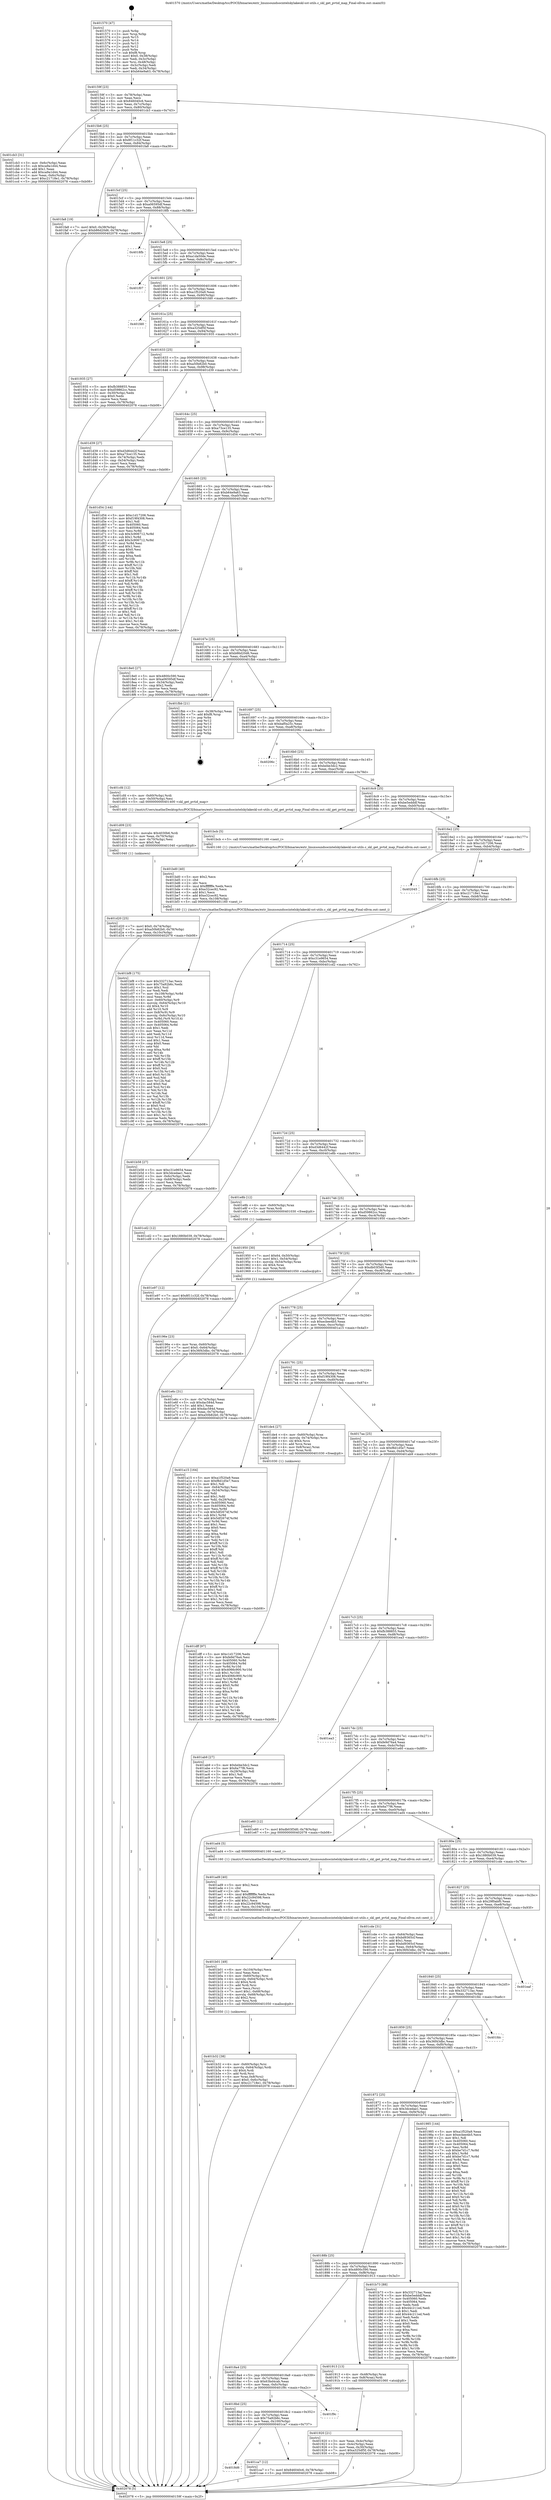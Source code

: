 digraph "0x401570" {
  label = "0x401570 (/mnt/c/Users/mathe/Desktop/tcc/POCII/binaries/extr_linuxsoundsocintelskylakeskl-sst-utils.c_skl_get_pvtid_map_Final-ollvm.out::main(0))"
  labelloc = "t"
  node[shape=record]

  Entry [label="",width=0.3,height=0.3,shape=circle,fillcolor=black,style=filled]
  "0x40159f" [label="{
     0x40159f [23]\l
     | [instrs]\l
     &nbsp;&nbsp;0x40159f \<+3\>: mov -0x78(%rbp),%eax\l
     &nbsp;&nbsp;0x4015a2 \<+2\>: mov %eax,%ecx\l
     &nbsp;&nbsp;0x4015a4 \<+6\>: sub $0x846040c6,%ecx\l
     &nbsp;&nbsp;0x4015aa \<+3\>: mov %eax,-0x7c(%rbp)\l
     &nbsp;&nbsp;0x4015ad \<+3\>: mov %ecx,-0x80(%rbp)\l
     &nbsp;&nbsp;0x4015b0 \<+6\>: je 0000000000401cb3 \<main+0x743\>\l
  }"]
  "0x401cb3" [label="{
     0x401cb3 [31]\l
     | [instrs]\l
     &nbsp;&nbsp;0x401cb3 \<+3\>: mov -0x6c(%rbp),%eax\l
     &nbsp;&nbsp;0x401cb6 \<+5\>: sub $0xca9a1d44,%eax\l
     &nbsp;&nbsp;0x401cbb \<+3\>: add $0x1,%eax\l
     &nbsp;&nbsp;0x401cbe \<+5\>: add $0xca9a1d44,%eax\l
     &nbsp;&nbsp;0x401cc3 \<+3\>: mov %eax,-0x6c(%rbp)\l
     &nbsp;&nbsp;0x401cc6 \<+7\>: movl $0xc21718e1,-0x78(%rbp)\l
     &nbsp;&nbsp;0x401ccd \<+5\>: jmp 0000000000402078 \<main+0xb08\>\l
  }"]
  "0x4015b6" [label="{
     0x4015b6 [25]\l
     | [instrs]\l
     &nbsp;&nbsp;0x4015b6 \<+5\>: jmp 00000000004015bb \<main+0x4b\>\l
     &nbsp;&nbsp;0x4015bb \<+3\>: mov -0x7c(%rbp),%eax\l
     &nbsp;&nbsp;0x4015be \<+5\>: sub $0x8f11c32f,%eax\l
     &nbsp;&nbsp;0x4015c3 \<+6\>: mov %eax,-0x84(%rbp)\l
     &nbsp;&nbsp;0x4015c9 \<+6\>: je 0000000000401fa8 \<main+0xa38\>\l
  }"]
  Exit [label="",width=0.3,height=0.3,shape=circle,fillcolor=black,style=filled,peripheries=2]
  "0x401fa8" [label="{
     0x401fa8 [19]\l
     | [instrs]\l
     &nbsp;&nbsp;0x401fa8 \<+7\>: movl $0x0,-0x38(%rbp)\l
     &nbsp;&nbsp;0x401faf \<+7\>: movl $0xb86d20d6,-0x78(%rbp)\l
     &nbsp;&nbsp;0x401fb6 \<+5\>: jmp 0000000000402078 \<main+0xb08\>\l
  }"]
  "0x4015cf" [label="{
     0x4015cf [25]\l
     | [instrs]\l
     &nbsp;&nbsp;0x4015cf \<+5\>: jmp 00000000004015d4 \<main+0x64\>\l
     &nbsp;&nbsp;0x4015d4 \<+3\>: mov -0x7c(%rbp),%eax\l
     &nbsp;&nbsp;0x4015d7 \<+5\>: sub $0xa06595df,%eax\l
     &nbsp;&nbsp;0x4015dc \<+6\>: mov %eax,-0x88(%rbp)\l
     &nbsp;&nbsp;0x4015e2 \<+6\>: je 00000000004018fb \<main+0x38b\>\l
  }"]
  "0x401e97" [label="{
     0x401e97 [12]\l
     | [instrs]\l
     &nbsp;&nbsp;0x401e97 \<+7\>: movl $0x8f11c32f,-0x78(%rbp)\l
     &nbsp;&nbsp;0x401e9e \<+5\>: jmp 0000000000402078 \<main+0xb08\>\l
  }"]
  "0x4018fb" [label="{
     0x4018fb\l
  }", style=dashed]
  "0x4015e8" [label="{
     0x4015e8 [25]\l
     | [instrs]\l
     &nbsp;&nbsp;0x4015e8 \<+5\>: jmp 00000000004015ed \<main+0x7d\>\l
     &nbsp;&nbsp;0x4015ed \<+3\>: mov -0x7c(%rbp),%eax\l
     &nbsp;&nbsp;0x4015f0 \<+5\>: sub $0xa1da50de,%eax\l
     &nbsp;&nbsp;0x4015f5 \<+6\>: mov %eax,-0x8c(%rbp)\l
     &nbsp;&nbsp;0x4015fb \<+6\>: je 0000000000401f07 \<main+0x997\>\l
  }"]
  "0x401dff" [label="{
     0x401dff [97]\l
     | [instrs]\l
     &nbsp;&nbsp;0x401dff \<+5\>: mov $0xc1d17206,%edx\l
     &nbsp;&nbsp;0x401e04 \<+5\>: mov $0xfe9d76a4,%esi\l
     &nbsp;&nbsp;0x401e09 \<+8\>: mov 0x405060,%r8d\l
     &nbsp;&nbsp;0x401e11 \<+8\>: mov 0x405064,%r9d\l
     &nbsp;&nbsp;0x401e19 \<+3\>: mov %r8d,%r10d\l
     &nbsp;&nbsp;0x401e1c \<+7\>: sub $0x4066c900,%r10d\l
     &nbsp;&nbsp;0x401e23 \<+4\>: sub $0x1,%r10d\l
     &nbsp;&nbsp;0x401e27 \<+7\>: add $0x4066c900,%r10d\l
     &nbsp;&nbsp;0x401e2e \<+4\>: imul %r10d,%r8d\l
     &nbsp;&nbsp;0x401e32 \<+4\>: and $0x1,%r8d\l
     &nbsp;&nbsp;0x401e36 \<+4\>: cmp $0x0,%r8d\l
     &nbsp;&nbsp;0x401e3a \<+4\>: sete %r11b\l
     &nbsp;&nbsp;0x401e3e \<+4\>: cmp $0xa,%r9d\l
     &nbsp;&nbsp;0x401e42 \<+3\>: setl %bl\l
     &nbsp;&nbsp;0x401e45 \<+3\>: mov %r11b,%r14b\l
     &nbsp;&nbsp;0x401e48 \<+3\>: and %bl,%r14b\l
     &nbsp;&nbsp;0x401e4b \<+3\>: xor %bl,%r11b\l
     &nbsp;&nbsp;0x401e4e \<+3\>: or %r11b,%r14b\l
     &nbsp;&nbsp;0x401e51 \<+4\>: test $0x1,%r14b\l
     &nbsp;&nbsp;0x401e55 \<+3\>: cmovne %esi,%edx\l
     &nbsp;&nbsp;0x401e58 \<+3\>: mov %edx,-0x78(%rbp)\l
     &nbsp;&nbsp;0x401e5b \<+5\>: jmp 0000000000402078 \<main+0xb08\>\l
  }"]
  "0x401f07" [label="{
     0x401f07\l
  }", style=dashed]
  "0x401601" [label="{
     0x401601 [25]\l
     | [instrs]\l
     &nbsp;&nbsp;0x401601 \<+5\>: jmp 0000000000401606 \<main+0x96\>\l
     &nbsp;&nbsp;0x401606 \<+3\>: mov -0x7c(%rbp),%eax\l
     &nbsp;&nbsp;0x401609 \<+5\>: sub $0xa1f520a9,%eax\l
     &nbsp;&nbsp;0x40160e \<+6\>: mov %eax,-0x90(%rbp)\l
     &nbsp;&nbsp;0x401614 \<+6\>: je 0000000000401fd0 \<main+0xa60\>\l
  }"]
  "0x401d20" [label="{
     0x401d20 [25]\l
     | [instrs]\l
     &nbsp;&nbsp;0x401d20 \<+7\>: movl $0x0,-0x74(%rbp)\l
     &nbsp;&nbsp;0x401d27 \<+7\>: movl $0xa50b82b0,-0x78(%rbp)\l
     &nbsp;&nbsp;0x401d2e \<+6\>: mov %eax,-0x10c(%rbp)\l
     &nbsp;&nbsp;0x401d34 \<+5\>: jmp 0000000000402078 \<main+0xb08\>\l
  }"]
  "0x401fd0" [label="{
     0x401fd0\l
  }", style=dashed]
  "0x40161a" [label="{
     0x40161a [25]\l
     | [instrs]\l
     &nbsp;&nbsp;0x40161a \<+5\>: jmp 000000000040161f \<main+0xaf\>\l
     &nbsp;&nbsp;0x40161f \<+3\>: mov -0x7c(%rbp),%eax\l
     &nbsp;&nbsp;0x401622 \<+5\>: sub $0xa325df5f,%eax\l
     &nbsp;&nbsp;0x401627 \<+6\>: mov %eax,-0x94(%rbp)\l
     &nbsp;&nbsp;0x40162d \<+6\>: je 0000000000401935 \<main+0x3c5\>\l
  }"]
  "0x401d09" [label="{
     0x401d09 [23]\l
     | [instrs]\l
     &nbsp;&nbsp;0x401d09 \<+10\>: movabs $0x4030b6,%rdi\l
     &nbsp;&nbsp;0x401d13 \<+3\>: mov %eax,-0x70(%rbp)\l
     &nbsp;&nbsp;0x401d16 \<+3\>: mov -0x70(%rbp),%esi\l
     &nbsp;&nbsp;0x401d19 \<+2\>: mov $0x0,%al\l
     &nbsp;&nbsp;0x401d1b \<+5\>: call 0000000000401040 \<printf@plt\>\l
     | [calls]\l
     &nbsp;&nbsp;0x401040 \{1\} (unknown)\l
  }"]
  "0x401935" [label="{
     0x401935 [27]\l
     | [instrs]\l
     &nbsp;&nbsp;0x401935 \<+5\>: mov $0xfb388855,%eax\l
     &nbsp;&nbsp;0x40193a \<+5\>: mov $0xd59862cc,%ecx\l
     &nbsp;&nbsp;0x40193f \<+3\>: mov -0x30(%rbp),%edx\l
     &nbsp;&nbsp;0x401942 \<+3\>: cmp $0x0,%edx\l
     &nbsp;&nbsp;0x401945 \<+3\>: cmove %ecx,%eax\l
     &nbsp;&nbsp;0x401948 \<+3\>: mov %eax,-0x78(%rbp)\l
     &nbsp;&nbsp;0x40194b \<+5\>: jmp 0000000000402078 \<main+0xb08\>\l
  }"]
  "0x401633" [label="{
     0x401633 [25]\l
     | [instrs]\l
     &nbsp;&nbsp;0x401633 \<+5\>: jmp 0000000000401638 \<main+0xc8\>\l
     &nbsp;&nbsp;0x401638 \<+3\>: mov -0x7c(%rbp),%eax\l
     &nbsp;&nbsp;0x40163b \<+5\>: sub $0xa50b82b0,%eax\l
     &nbsp;&nbsp;0x401640 \<+6\>: mov %eax,-0x98(%rbp)\l
     &nbsp;&nbsp;0x401646 \<+6\>: je 0000000000401d39 \<main+0x7c9\>\l
  }"]
  "0x4018d6" [label="{
     0x4018d6\l
  }", style=dashed]
  "0x401d39" [label="{
     0x401d39 [27]\l
     | [instrs]\l
     &nbsp;&nbsp;0x401d39 \<+5\>: mov $0xd3d6442f,%eax\l
     &nbsp;&nbsp;0x401d3e \<+5\>: mov $0xa73ce135,%ecx\l
     &nbsp;&nbsp;0x401d43 \<+3\>: mov -0x74(%rbp),%edx\l
     &nbsp;&nbsp;0x401d46 \<+3\>: cmp -0x54(%rbp),%edx\l
     &nbsp;&nbsp;0x401d49 \<+3\>: cmovl %ecx,%eax\l
     &nbsp;&nbsp;0x401d4c \<+3\>: mov %eax,-0x78(%rbp)\l
     &nbsp;&nbsp;0x401d4f \<+5\>: jmp 0000000000402078 \<main+0xb08\>\l
  }"]
  "0x40164c" [label="{
     0x40164c [25]\l
     | [instrs]\l
     &nbsp;&nbsp;0x40164c \<+5\>: jmp 0000000000401651 \<main+0xe1\>\l
     &nbsp;&nbsp;0x401651 \<+3\>: mov -0x7c(%rbp),%eax\l
     &nbsp;&nbsp;0x401654 \<+5\>: sub $0xa73ce135,%eax\l
     &nbsp;&nbsp;0x401659 \<+6\>: mov %eax,-0x9c(%rbp)\l
     &nbsp;&nbsp;0x40165f \<+6\>: je 0000000000401d54 \<main+0x7e4\>\l
  }"]
  "0x401ca7" [label="{
     0x401ca7 [12]\l
     | [instrs]\l
     &nbsp;&nbsp;0x401ca7 \<+7\>: movl $0x846040c6,-0x78(%rbp)\l
     &nbsp;&nbsp;0x401cae \<+5\>: jmp 0000000000402078 \<main+0xb08\>\l
  }"]
  "0x401d54" [label="{
     0x401d54 [144]\l
     | [instrs]\l
     &nbsp;&nbsp;0x401d54 \<+5\>: mov $0xc1d17206,%eax\l
     &nbsp;&nbsp;0x401d59 \<+5\>: mov $0xf19f4308,%ecx\l
     &nbsp;&nbsp;0x401d5e \<+2\>: mov $0x1,%dl\l
     &nbsp;&nbsp;0x401d60 \<+7\>: mov 0x405060,%esi\l
     &nbsp;&nbsp;0x401d67 \<+7\>: mov 0x405064,%edi\l
     &nbsp;&nbsp;0x401d6e \<+3\>: mov %esi,%r8d\l
     &nbsp;&nbsp;0x401d71 \<+7\>: sub $0x3c906712,%r8d\l
     &nbsp;&nbsp;0x401d78 \<+4\>: sub $0x1,%r8d\l
     &nbsp;&nbsp;0x401d7c \<+7\>: add $0x3c906712,%r8d\l
     &nbsp;&nbsp;0x401d83 \<+4\>: imul %r8d,%esi\l
     &nbsp;&nbsp;0x401d87 \<+3\>: and $0x1,%esi\l
     &nbsp;&nbsp;0x401d8a \<+3\>: cmp $0x0,%esi\l
     &nbsp;&nbsp;0x401d8d \<+4\>: sete %r9b\l
     &nbsp;&nbsp;0x401d91 \<+3\>: cmp $0xa,%edi\l
     &nbsp;&nbsp;0x401d94 \<+4\>: setl %r10b\l
     &nbsp;&nbsp;0x401d98 \<+3\>: mov %r9b,%r11b\l
     &nbsp;&nbsp;0x401d9b \<+4\>: xor $0xff,%r11b\l
     &nbsp;&nbsp;0x401d9f \<+3\>: mov %r10b,%bl\l
     &nbsp;&nbsp;0x401da2 \<+3\>: xor $0xff,%bl\l
     &nbsp;&nbsp;0x401da5 \<+3\>: xor $0x1,%dl\l
     &nbsp;&nbsp;0x401da8 \<+3\>: mov %r11b,%r14b\l
     &nbsp;&nbsp;0x401dab \<+4\>: and $0xff,%r14b\l
     &nbsp;&nbsp;0x401daf \<+3\>: and %dl,%r9b\l
     &nbsp;&nbsp;0x401db2 \<+3\>: mov %bl,%r15b\l
     &nbsp;&nbsp;0x401db5 \<+4\>: and $0xff,%r15b\l
     &nbsp;&nbsp;0x401db9 \<+3\>: and %dl,%r10b\l
     &nbsp;&nbsp;0x401dbc \<+3\>: or %r9b,%r14b\l
     &nbsp;&nbsp;0x401dbf \<+3\>: or %r10b,%r15b\l
     &nbsp;&nbsp;0x401dc2 \<+3\>: xor %r15b,%r14b\l
     &nbsp;&nbsp;0x401dc5 \<+3\>: or %bl,%r11b\l
     &nbsp;&nbsp;0x401dc8 \<+4\>: xor $0xff,%r11b\l
     &nbsp;&nbsp;0x401dcc \<+3\>: or $0x1,%dl\l
     &nbsp;&nbsp;0x401dcf \<+3\>: and %dl,%r11b\l
     &nbsp;&nbsp;0x401dd2 \<+3\>: or %r11b,%r14b\l
     &nbsp;&nbsp;0x401dd5 \<+4\>: test $0x1,%r14b\l
     &nbsp;&nbsp;0x401dd9 \<+3\>: cmovne %ecx,%eax\l
     &nbsp;&nbsp;0x401ddc \<+3\>: mov %eax,-0x78(%rbp)\l
     &nbsp;&nbsp;0x401ddf \<+5\>: jmp 0000000000402078 \<main+0xb08\>\l
  }"]
  "0x401665" [label="{
     0x401665 [25]\l
     | [instrs]\l
     &nbsp;&nbsp;0x401665 \<+5\>: jmp 000000000040166a \<main+0xfa\>\l
     &nbsp;&nbsp;0x40166a \<+3\>: mov -0x7c(%rbp),%eax\l
     &nbsp;&nbsp;0x40166d \<+5\>: sub $0xb64e9a63,%eax\l
     &nbsp;&nbsp;0x401672 \<+6\>: mov %eax,-0xa0(%rbp)\l
     &nbsp;&nbsp;0x401678 \<+6\>: je 00000000004018e0 \<main+0x370\>\l
  }"]
  "0x4018bd" [label="{
     0x4018bd [25]\l
     | [instrs]\l
     &nbsp;&nbsp;0x4018bd \<+5\>: jmp 00000000004018c2 \<main+0x352\>\l
     &nbsp;&nbsp;0x4018c2 \<+3\>: mov -0x7c(%rbp),%eax\l
     &nbsp;&nbsp;0x4018c5 \<+5\>: sub $0x75a92b6c,%eax\l
     &nbsp;&nbsp;0x4018ca \<+6\>: mov %eax,-0x100(%rbp)\l
     &nbsp;&nbsp;0x4018d0 \<+6\>: je 0000000000401ca7 \<main+0x737\>\l
  }"]
  "0x4018e0" [label="{
     0x4018e0 [27]\l
     | [instrs]\l
     &nbsp;&nbsp;0x4018e0 \<+5\>: mov $0x4800c590,%eax\l
     &nbsp;&nbsp;0x4018e5 \<+5\>: mov $0xa06595df,%ecx\l
     &nbsp;&nbsp;0x4018ea \<+3\>: mov -0x34(%rbp),%edx\l
     &nbsp;&nbsp;0x4018ed \<+3\>: cmp $0x2,%edx\l
     &nbsp;&nbsp;0x4018f0 \<+3\>: cmovne %ecx,%eax\l
     &nbsp;&nbsp;0x4018f3 \<+3\>: mov %eax,-0x78(%rbp)\l
     &nbsp;&nbsp;0x4018f6 \<+5\>: jmp 0000000000402078 \<main+0xb08\>\l
  }"]
  "0x40167e" [label="{
     0x40167e [25]\l
     | [instrs]\l
     &nbsp;&nbsp;0x40167e \<+5\>: jmp 0000000000401683 \<main+0x113\>\l
     &nbsp;&nbsp;0x401683 \<+3\>: mov -0x7c(%rbp),%eax\l
     &nbsp;&nbsp;0x401686 \<+5\>: sub $0xb86d20d6,%eax\l
     &nbsp;&nbsp;0x40168b \<+6\>: mov %eax,-0xa4(%rbp)\l
     &nbsp;&nbsp;0x401691 \<+6\>: je 0000000000401fbb \<main+0xa4b\>\l
  }"]
  "0x402078" [label="{
     0x402078 [5]\l
     | [instrs]\l
     &nbsp;&nbsp;0x402078 \<+5\>: jmp 000000000040159f \<main+0x2f\>\l
  }"]
  "0x401570" [label="{
     0x401570 [47]\l
     | [instrs]\l
     &nbsp;&nbsp;0x401570 \<+1\>: push %rbp\l
     &nbsp;&nbsp;0x401571 \<+3\>: mov %rsp,%rbp\l
     &nbsp;&nbsp;0x401574 \<+2\>: push %r15\l
     &nbsp;&nbsp;0x401576 \<+2\>: push %r14\l
     &nbsp;&nbsp;0x401578 \<+2\>: push %r13\l
     &nbsp;&nbsp;0x40157a \<+2\>: push %r12\l
     &nbsp;&nbsp;0x40157c \<+1\>: push %rbx\l
     &nbsp;&nbsp;0x40157d \<+7\>: sub $0xf8,%rsp\l
     &nbsp;&nbsp;0x401584 \<+7\>: movl $0x0,-0x38(%rbp)\l
     &nbsp;&nbsp;0x40158b \<+3\>: mov %edi,-0x3c(%rbp)\l
     &nbsp;&nbsp;0x40158e \<+4\>: mov %rsi,-0x48(%rbp)\l
     &nbsp;&nbsp;0x401592 \<+3\>: mov -0x3c(%rbp),%edi\l
     &nbsp;&nbsp;0x401595 \<+3\>: mov %edi,-0x34(%rbp)\l
     &nbsp;&nbsp;0x401598 \<+7\>: movl $0xb64e9a63,-0x78(%rbp)\l
  }"]
  "0x401f9c" [label="{
     0x401f9c\l
  }", style=dashed]
  "0x401fbb" [label="{
     0x401fbb [21]\l
     | [instrs]\l
     &nbsp;&nbsp;0x401fbb \<+3\>: mov -0x38(%rbp),%eax\l
     &nbsp;&nbsp;0x401fbe \<+7\>: add $0xf8,%rsp\l
     &nbsp;&nbsp;0x401fc5 \<+1\>: pop %rbx\l
     &nbsp;&nbsp;0x401fc6 \<+2\>: pop %r12\l
     &nbsp;&nbsp;0x401fc8 \<+2\>: pop %r13\l
     &nbsp;&nbsp;0x401fca \<+2\>: pop %r14\l
     &nbsp;&nbsp;0x401fcc \<+2\>: pop %r15\l
     &nbsp;&nbsp;0x401fce \<+1\>: pop %rbp\l
     &nbsp;&nbsp;0x401fcf \<+1\>: ret\l
  }"]
  "0x401697" [label="{
     0x401697 [25]\l
     | [instrs]\l
     &nbsp;&nbsp;0x401697 \<+5\>: jmp 000000000040169c \<main+0x12c\>\l
     &nbsp;&nbsp;0x40169c \<+3\>: mov -0x7c(%rbp),%eax\l
     &nbsp;&nbsp;0x40169f \<+5\>: sub $0xbaf0a25c,%eax\l
     &nbsp;&nbsp;0x4016a4 \<+6\>: mov %eax,-0xa8(%rbp)\l
     &nbsp;&nbsp;0x4016aa \<+6\>: je 000000000040206c \<main+0xafc\>\l
  }"]
  "0x401bf8" [label="{
     0x401bf8 [175]\l
     | [instrs]\l
     &nbsp;&nbsp;0x401bf8 \<+5\>: mov $0x332713ac,%ecx\l
     &nbsp;&nbsp;0x401bfd \<+5\>: mov $0x75a92b6c,%edx\l
     &nbsp;&nbsp;0x401c02 \<+3\>: mov $0x1,%sil\l
     &nbsp;&nbsp;0x401c05 \<+2\>: xor %edi,%edi\l
     &nbsp;&nbsp;0x401c07 \<+7\>: mov -0x108(%rbp),%r8d\l
     &nbsp;&nbsp;0x401c0e \<+4\>: imul %eax,%r8d\l
     &nbsp;&nbsp;0x401c12 \<+4\>: mov -0x60(%rbp),%r9\l
     &nbsp;&nbsp;0x401c16 \<+4\>: movslq -0x64(%rbp),%r10\l
     &nbsp;&nbsp;0x401c1a \<+4\>: shl $0x4,%r10\l
     &nbsp;&nbsp;0x401c1e \<+3\>: add %r10,%r9\l
     &nbsp;&nbsp;0x401c21 \<+4\>: mov 0x8(%r9),%r9\l
     &nbsp;&nbsp;0x401c25 \<+4\>: movslq -0x6c(%rbp),%r10\l
     &nbsp;&nbsp;0x401c29 \<+4\>: mov %r8d,(%r9,%r10,4)\l
     &nbsp;&nbsp;0x401c2d \<+7\>: mov 0x405060,%eax\l
     &nbsp;&nbsp;0x401c34 \<+8\>: mov 0x405064,%r8d\l
     &nbsp;&nbsp;0x401c3c \<+3\>: sub $0x1,%edi\l
     &nbsp;&nbsp;0x401c3f \<+3\>: mov %eax,%r11d\l
     &nbsp;&nbsp;0x401c42 \<+3\>: add %edi,%r11d\l
     &nbsp;&nbsp;0x401c45 \<+4\>: imul %r11d,%eax\l
     &nbsp;&nbsp;0x401c49 \<+3\>: and $0x1,%eax\l
     &nbsp;&nbsp;0x401c4c \<+3\>: cmp $0x0,%eax\l
     &nbsp;&nbsp;0x401c4f \<+3\>: sete %bl\l
     &nbsp;&nbsp;0x401c52 \<+4\>: cmp $0xa,%r8d\l
     &nbsp;&nbsp;0x401c56 \<+4\>: setl %r14b\l
     &nbsp;&nbsp;0x401c5a \<+3\>: mov %bl,%r15b\l
     &nbsp;&nbsp;0x401c5d \<+4\>: xor $0xff,%r15b\l
     &nbsp;&nbsp;0x401c61 \<+3\>: mov %r14b,%r12b\l
     &nbsp;&nbsp;0x401c64 \<+4\>: xor $0xff,%r12b\l
     &nbsp;&nbsp;0x401c68 \<+4\>: xor $0x0,%sil\l
     &nbsp;&nbsp;0x401c6c \<+3\>: mov %r15b,%r13b\l
     &nbsp;&nbsp;0x401c6f \<+4\>: and $0x0,%r13b\l
     &nbsp;&nbsp;0x401c73 \<+3\>: and %sil,%bl\l
     &nbsp;&nbsp;0x401c76 \<+3\>: mov %r12b,%al\l
     &nbsp;&nbsp;0x401c79 \<+2\>: and $0x0,%al\l
     &nbsp;&nbsp;0x401c7b \<+3\>: and %sil,%r14b\l
     &nbsp;&nbsp;0x401c7e \<+3\>: or %bl,%r13b\l
     &nbsp;&nbsp;0x401c81 \<+3\>: or %r14b,%al\l
     &nbsp;&nbsp;0x401c84 \<+3\>: xor %al,%r13b\l
     &nbsp;&nbsp;0x401c87 \<+3\>: or %r12b,%r15b\l
     &nbsp;&nbsp;0x401c8a \<+4\>: xor $0xff,%r15b\l
     &nbsp;&nbsp;0x401c8e \<+4\>: or $0x0,%sil\l
     &nbsp;&nbsp;0x401c92 \<+3\>: and %sil,%r15b\l
     &nbsp;&nbsp;0x401c95 \<+3\>: or %r15b,%r13b\l
     &nbsp;&nbsp;0x401c98 \<+4\>: test $0x1,%r13b\l
     &nbsp;&nbsp;0x401c9c \<+3\>: cmovne %edx,%ecx\l
     &nbsp;&nbsp;0x401c9f \<+3\>: mov %ecx,-0x78(%rbp)\l
     &nbsp;&nbsp;0x401ca2 \<+5\>: jmp 0000000000402078 \<main+0xb08\>\l
  }"]
  "0x40206c" [label="{
     0x40206c\l
  }", style=dashed]
  "0x4016b0" [label="{
     0x4016b0 [25]\l
     | [instrs]\l
     &nbsp;&nbsp;0x4016b0 \<+5\>: jmp 00000000004016b5 \<main+0x145\>\l
     &nbsp;&nbsp;0x4016b5 \<+3\>: mov -0x7c(%rbp),%eax\l
     &nbsp;&nbsp;0x4016b8 \<+5\>: sub $0xbd4e3dc2,%eax\l
     &nbsp;&nbsp;0x4016bd \<+6\>: mov %eax,-0xac(%rbp)\l
     &nbsp;&nbsp;0x4016c3 \<+6\>: je 0000000000401cfd \<main+0x78d\>\l
  }"]
  "0x401bd0" [label="{
     0x401bd0 [40]\l
     | [instrs]\l
     &nbsp;&nbsp;0x401bd0 \<+5\>: mov $0x2,%ecx\l
     &nbsp;&nbsp;0x401bd5 \<+1\>: cltd\l
     &nbsp;&nbsp;0x401bd6 \<+2\>: idiv %ecx\l
     &nbsp;&nbsp;0x401bd8 \<+6\>: imul $0xfffffffe,%edx,%ecx\l
     &nbsp;&nbsp;0x401bde \<+6\>: sub $0xe32cec92,%ecx\l
     &nbsp;&nbsp;0x401be4 \<+3\>: add $0x1,%ecx\l
     &nbsp;&nbsp;0x401be7 \<+6\>: add $0xe32cec92,%ecx\l
     &nbsp;&nbsp;0x401bed \<+6\>: mov %ecx,-0x108(%rbp)\l
     &nbsp;&nbsp;0x401bf3 \<+5\>: call 0000000000401160 \<next_i\>\l
     | [calls]\l
     &nbsp;&nbsp;0x401160 \{1\} (/mnt/c/Users/mathe/Desktop/tcc/POCII/binaries/extr_linuxsoundsocintelskylakeskl-sst-utils.c_skl_get_pvtid_map_Final-ollvm.out::next_i)\l
  }"]
  "0x401cfd" [label="{
     0x401cfd [12]\l
     | [instrs]\l
     &nbsp;&nbsp;0x401cfd \<+4\>: mov -0x60(%rbp),%rdi\l
     &nbsp;&nbsp;0x401d01 \<+3\>: mov -0x50(%rbp),%esi\l
     &nbsp;&nbsp;0x401d04 \<+5\>: call 0000000000401400 \<skl_get_pvtid_map\>\l
     | [calls]\l
     &nbsp;&nbsp;0x401400 \{1\} (/mnt/c/Users/mathe/Desktop/tcc/POCII/binaries/extr_linuxsoundsocintelskylakeskl-sst-utils.c_skl_get_pvtid_map_Final-ollvm.out::skl_get_pvtid_map)\l
  }"]
  "0x4016c9" [label="{
     0x4016c9 [25]\l
     | [instrs]\l
     &nbsp;&nbsp;0x4016c9 \<+5\>: jmp 00000000004016ce \<main+0x15e\>\l
     &nbsp;&nbsp;0x4016ce \<+3\>: mov -0x7c(%rbp),%eax\l
     &nbsp;&nbsp;0x4016d1 \<+5\>: sub $0xbe5edddf,%eax\l
     &nbsp;&nbsp;0x4016d6 \<+6\>: mov %eax,-0xb0(%rbp)\l
     &nbsp;&nbsp;0x4016dc \<+6\>: je 0000000000401bcb \<main+0x65b\>\l
  }"]
  "0x401b32" [label="{
     0x401b32 [38]\l
     | [instrs]\l
     &nbsp;&nbsp;0x401b32 \<+4\>: mov -0x60(%rbp),%rsi\l
     &nbsp;&nbsp;0x401b36 \<+4\>: movslq -0x64(%rbp),%rdi\l
     &nbsp;&nbsp;0x401b3a \<+4\>: shl $0x4,%rdi\l
     &nbsp;&nbsp;0x401b3e \<+3\>: add %rdi,%rsi\l
     &nbsp;&nbsp;0x401b41 \<+4\>: mov %rax,0x8(%rsi)\l
     &nbsp;&nbsp;0x401b45 \<+7\>: movl $0x0,-0x6c(%rbp)\l
     &nbsp;&nbsp;0x401b4c \<+7\>: movl $0xc21718e1,-0x78(%rbp)\l
     &nbsp;&nbsp;0x401b53 \<+5\>: jmp 0000000000402078 \<main+0xb08\>\l
  }"]
  "0x401bcb" [label="{
     0x401bcb [5]\l
     | [instrs]\l
     &nbsp;&nbsp;0x401bcb \<+5\>: call 0000000000401160 \<next_i\>\l
     | [calls]\l
     &nbsp;&nbsp;0x401160 \{1\} (/mnt/c/Users/mathe/Desktop/tcc/POCII/binaries/extr_linuxsoundsocintelskylakeskl-sst-utils.c_skl_get_pvtid_map_Final-ollvm.out::next_i)\l
  }"]
  "0x4016e2" [label="{
     0x4016e2 [25]\l
     | [instrs]\l
     &nbsp;&nbsp;0x4016e2 \<+5\>: jmp 00000000004016e7 \<main+0x177\>\l
     &nbsp;&nbsp;0x4016e7 \<+3\>: mov -0x7c(%rbp),%eax\l
     &nbsp;&nbsp;0x4016ea \<+5\>: sub $0xc1d17206,%eax\l
     &nbsp;&nbsp;0x4016ef \<+6\>: mov %eax,-0xb4(%rbp)\l
     &nbsp;&nbsp;0x4016f5 \<+6\>: je 0000000000402045 \<main+0xad5\>\l
  }"]
  "0x401b01" [label="{
     0x401b01 [49]\l
     | [instrs]\l
     &nbsp;&nbsp;0x401b01 \<+6\>: mov -0x104(%rbp),%ecx\l
     &nbsp;&nbsp;0x401b07 \<+3\>: imul %eax,%ecx\l
     &nbsp;&nbsp;0x401b0a \<+4\>: mov -0x60(%rbp),%rsi\l
     &nbsp;&nbsp;0x401b0e \<+4\>: movslq -0x64(%rbp),%rdi\l
     &nbsp;&nbsp;0x401b12 \<+4\>: shl $0x4,%rdi\l
     &nbsp;&nbsp;0x401b16 \<+3\>: add %rdi,%rsi\l
     &nbsp;&nbsp;0x401b19 \<+2\>: mov %ecx,(%rsi)\l
     &nbsp;&nbsp;0x401b1b \<+7\>: movl $0x1,-0x68(%rbp)\l
     &nbsp;&nbsp;0x401b22 \<+4\>: movslq -0x68(%rbp),%rsi\l
     &nbsp;&nbsp;0x401b26 \<+4\>: shl $0x2,%rsi\l
     &nbsp;&nbsp;0x401b2a \<+3\>: mov %rsi,%rdi\l
     &nbsp;&nbsp;0x401b2d \<+5\>: call 0000000000401050 \<malloc@plt\>\l
     | [calls]\l
     &nbsp;&nbsp;0x401050 \{1\} (unknown)\l
  }"]
  "0x402045" [label="{
     0x402045\l
  }", style=dashed]
  "0x4016fb" [label="{
     0x4016fb [25]\l
     | [instrs]\l
     &nbsp;&nbsp;0x4016fb \<+5\>: jmp 0000000000401700 \<main+0x190\>\l
     &nbsp;&nbsp;0x401700 \<+3\>: mov -0x7c(%rbp),%eax\l
     &nbsp;&nbsp;0x401703 \<+5\>: sub $0xc21718e1,%eax\l
     &nbsp;&nbsp;0x401708 \<+6\>: mov %eax,-0xb8(%rbp)\l
     &nbsp;&nbsp;0x40170e \<+6\>: je 0000000000401b58 \<main+0x5e8\>\l
  }"]
  "0x401ad9" [label="{
     0x401ad9 [40]\l
     | [instrs]\l
     &nbsp;&nbsp;0x401ad9 \<+5\>: mov $0x2,%ecx\l
     &nbsp;&nbsp;0x401ade \<+1\>: cltd\l
     &nbsp;&nbsp;0x401adf \<+2\>: idiv %ecx\l
     &nbsp;&nbsp;0x401ae1 \<+6\>: imul $0xfffffffe,%edx,%ecx\l
     &nbsp;&nbsp;0x401ae7 \<+6\>: add $0x22c94598,%ecx\l
     &nbsp;&nbsp;0x401aed \<+3\>: add $0x1,%ecx\l
     &nbsp;&nbsp;0x401af0 \<+6\>: sub $0x22c94598,%ecx\l
     &nbsp;&nbsp;0x401af6 \<+6\>: mov %ecx,-0x104(%rbp)\l
     &nbsp;&nbsp;0x401afc \<+5\>: call 0000000000401160 \<next_i\>\l
     | [calls]\l
     &nbsp;&nbsp;0x401160 \{1\} (/mnt/c/Users/mathe/Desktop/tcc/POCII/binaries/extr_linuxsoundsocintelskylakeskl-sst-utils.c_skl_get_pvtid_map_Final-ollvm.out::next_i)\l
  }"]
  "0x401b58" [label="{
     0x401b58 [27]\l
     | [instrs]\l
     &nbsp;&nbsp;0x401b58 \<+5\>: mov $0xc31e9654,%eax\l
     &nbsp;&nbsp;0x401b5d \<+5\>: mov $0x3dcedae1,%ecx\l
     &nbsp;&nbsp;0x401b62 \<+3\>: mov -0x6c(%rbp),%edx\l
     &nbsp;&nbsp;0x401b65 \<+3\>: cmp -0x68(%rbp),%edx\l
     &nbsp;&nbsp;0x401b68 \<+3\>: cmovl %ecx,%eax\l
     &nbsp;&nbsp;0x401b6b \<+3\>: mov %eax,-0x78(%rbp)\l
     &nbsp;&nbsp;0x401b6e \<+5\>: jmp 0000000000402078 \<main+0xb08\>\l
  }"]
  "0x401714" [label="{
     0x401714 [25]\l
     | [instrs]\l
     &nbsp;&nbsp;0x401714 \<+5\>: jmp 0000000000401719 \<main+0x1a9\>\l
     &nbsp;&nbsp;0x401719 \<+3\>: mov -0x7c(%rbp),%eax\l
     &nbsp;&nbsp;0x40171c \<+5\>: sub $0xc31e9654,%eax\l
     &nbsp;&nbsp;0x401721 \<+6\>: mov %eax,-0xbc(%rbp)\l
     &nbsp;&nbsp;0x401727 \<+6\>: je 0000000000401cd2 \<main+0x762\>\l
  }"]
  "0x40196e" [label="{
     0x40196e [23]\l
     | [instrs]\l
     &nbsp;&nbsp;0x40196e \<+4\>: mov %rax,-0x60(%rbp)\l
     &nbsp;&nbsp;0x401972 \<+7\>: movl $0x0,-0x64(%rbp)\l
     &nbsp;&nbsp;0x401979 \<+7\>: movl $0x36f43dbc,-0x78(%rbp)\l
     &nbsp;&nbsp;0x401980 \<+5\>: jmp 0000000000402078 \<main+0xb08\>\l
  }"]
  "0x401cd2" [label="{
     0x401cd2 [12]\l
     | [instrs]\l
     &nbsp;&nbsp;0x401cd2 \<+7\>: movl $0x1880b039,-0x78(%rbp)\l
     &nbsp;&nbsp;0x401cd9 \<+5\>: jmp 0000000000402078 \<main+0xb08\>\l
  }"]
  "0x40172d" [label="{
     0x40172d [25]\l
     | [instrs]\l
     &nbsp;&nbsp;0x40172d \<+5\>: jmp 0000000000401732 \<main+0x1c2\>\l
     &nbsp;&nbsp;0x401732 \<+3\>: mov -0x7c(%rbp),%eax\l
     &nbsp;&nbsp;0x401735 \<+5\>: sub $0xd3d6442f,%eax\l
     &nbsp;&nbsp;0x40173a \<+6\>: mov %eax,-0xc0(%rbp)\l
     &nbsp;&nbsp;0x401740 \<+6\>: je 0000000000401e8b \<main+0x91b\>\l
  }"]
  "0x401920" [label="{
     0x401920 [21]\l
     | [instrs]\l
     &nbsp;&nbsp;0x401920 \<+3\>: mov %eax,-0x4c(%rbp)\l
     &nbsp;&nbsp;0x401923 \<+3\>: mov -0x4c(%rbp),%eax\l
     &nbsp;&nbsp;0x401926 \<+3\>: mov %eax,-0x30(%rbp)\l
     &nbsp;&nbsp;0x401929 \<+7\>: movl $0xa325df5f,-0x78(%rbp)\l
     &nbsp;&nbsp;0x401930 \<+5\>: jmp 0000000000402078 \<main+0xb08\>\l
  }"]
  "0x401e8b" [label="{
     0x401e8b [12]\l
     | [instrs]\l
     &nbsp;&nbsp;0x401e8b \<+4\>: mov -0x60(%rbp),%rax\l
     &nbsp;&nbsp;0x401e8f \<+3\>: mov %rax,%rdi\l
     &nbsp;&nbsp;0x401e92 \<+5\>: call 0000000000401030 \<free@plt\>\l
     | [calls]\l
     &nbsp;&nbsp;0x401030 \{1\} (unknown)\l
  }"]
  "0x401746" [label="{
     0x401746 [25]\l
     | [instrs]\l
     &nbsp;&nbsp;0x401746 \<+5\>: jmp 000000000040174b \<main+0x1db\>\l
     &nbsp;&nbsp;0x40174b \<+3\>: mov -0x7c(%rbp),%eax\l
     &nbsp;&nbsp;0x40174e \<+5\>: sub $0xd59862cc,%eax\l
     &nbsp;&nbsp;0x401753 \<+6\>: mov %eax,-0xc4(%rbp)\l
     &nbsp;&nbsp;0x401759 \<+6\>: je 0000000000401950 \<main+0x3e0\>\l
  }"]
  "0x4018a4" [label="{
     0x4018a4 [25]\l
     | [instrs]\l
     &nbsp;&nbsp;0x4018a4 \<+5\>: jmp 00000000004018a9 \<main+0x339\>\l
     &nbsp;&nbsp;0x4018a9 \<+3\>: mov -0x7c(%rbp),%eax\l
     &nbsp;&nbsp;0x4018ac \<+5\>: sub $0x63bd4cab,%eax\l
     &nbsp;&nbsp;0x4018b1 \<+6\>: mov %eax,-0xfc(%rbp)\l
     &nbsp;&nbsp;0x4018b7 \<+6\>: je 0000000000401f9c \<main+0xa2c\>\l
  }"]
  "0x401950" [label="{
     0x401950 [30]\l
     | [instrs]\l
     &nbsp;&nbsp;0x401950 \<+7\>: movl $0x64,-0x50(%rbp)\l
     &nbsp;&nbsp;0x401957 \<+7\>: movl $0x1,-0x54(%rbp)\l
     &nbsp;&nbsp;0x40195e \<+4\>: movslq -0x54(%rbp),%rax\l
     &nbsp;&nbsp;0x401962 \<+4\>: shl $0x4,%rax\l
     &nbsp;&nbsp;0x401966 \<+3\>: mov %rax,%rdi\l
     &nbsp;&nbsp;0x401969 \<+5\>: call 0000000000401050 \<malloc@plt\>\l
     | [calls]\l
     &nbsp;&nbsp;0x401050 \{1\} (unknown)\l
  }"]
  "0x40175f" [label="{
     0x40175f [25]\l
     | [instrs]\l
     &nbsp;&nbsp;0x40175f \<+5\>: jmp 0000000000401764 \<main+0x1f4\>\l
     &nbsp;&nbsp;0x401764 \<+3\>: mov -0x7c(%rbp),%eax\l
     &nbsp;&nbsp;0x401767 \<+5\>: sub $0xdb03f3d0,%eax\l
     &nbsp;&nbsp;0x40176c \<+6\>: mov %eax,-0xc8(%rbp)\l
     &nbsp;&nbsp;0x401772 \<+6\>: je 0000000000401e6c \<main+0x8fc\>\l
  }"]
  "0x401913" [label="{
     0x401913 [13]\l
     | [instrs]\l
     &nbsp;&nbsp;0x401913 \<+4\>: mov -0x48(%rbp),%rax\l
     &nbsp;&nbsp;0x401917 \<+4\>: mov 0x8(%rax),%rdi\l
     &nbsp;&nbsp;0x40191b \<+5\>: call 0000000000401060 \<atoi@plt\>\l
     | [calls]\l
     &nbsp;&nbsp;0x401060 \{1\} (unknown)\l
  }"]
  "0x401e6c" [label="{
     0x401e6c [31]\l
     | [instrs]\l
     &nbsp;&nbsp;0x401e6c \<+3\>: mov -0x74(%rbp),%eax\l
     &nbsp;&nbsp;0x401e6f \<+5\>: sub $0xdac584d,%eax\l
     &nbsp;&nbsp;0x401e74 \<+3\>: add $0x1,%eax\l
     &nbsp;&nbsp;0x401e77 \<+5\>: add $0xdac584d,%eax\l
     &nbsp;&nbsp;0x401e7c \<+3\>: mov %eax,-0x74(%rbp)\l
     &nbsp;&nbsp;0x401e7f \<+7\>: movl $0xa50b82b0,-0x78(%rbp)\l
     &nbsp;&nbsp;0x401e86 \<+5\>: jmp 0000000000402078 \<main+0xb08\>\l
  }"]
  "0x401778" [label="{
     0x401778 [25]\l
     | [instrs]\l
     &nbsp;&nbsp;0x401778 \<+5\>: jmp 000000000040177d \<main+0x20d\>\l
     &nbsp;&nbsp;0x40177d \<+3\>: mov -0x7c(%rbp),%eax\l
     &nbsp;&nbsp;0x401780 \<+5\>: sub $0xecbee4b5,%eax\l
     &nbsp;&nbsp;0x401785 \<+6\>: mov %eax,-0xcc(%rbp)\l
     &nbsp;&nbsp;0x40178b \<+6\>: je 0000000000401a15 \<main+0x4a5\>\l
  }"]
  "0x40188b" [label="{
     0x40188b [25]\l
     | [instrs]\l
     &nbsp;&nbsp;0x40188b \<+5\>: jmp 0000000000401890 \<main+0x320\>\l
     &nbsp;&nbsp;0x401890 \<+3\>: mov -0x7c(%rbp),%eax\l
     &nbsp;&nbsp;0x401893 \<+5\>: sub $0x4800c590,%eax\l
     &nbsp;&nbsp;0x401898 \<+6\>: mov %eax,-0xf8(%rbp)\l
     &nbsp;&nbsp;0x40189e \<+6\>: je 0000000000401913 \<main+0x3a3\>\l
  }"]
  "0x401a15" [label="{
     0x401a15 [164]\l
     | [instrs]\l
     &nbsp;&nbsp;0x401a15 \<+5\>: mov $0xa1f520a9,%eax\l
     &nbsp;&nbsp;0x401a1a \<+5\>: mov $0xf8d1d5e7,%ecx\l
     &nbsp;&nbsp;0x401a1f \<+2\>: mov $0x1,%dl\l
     &nbsp;&nbsp;0x401a21 \<+3\>: mov -0x64(%rbp),%esi\l
     &nbsp;&nbsp;0x401a24 \<+3\>: cmp -0x54(%rbp),%esi\l
     &nbsp;&nbsp;0x401a27 \<+4\>: setl %dil\l
     &nbsp;&nbsp;0x401a2b \<+4\>: and $0x1,%dil\l
     &nbsp;&nbsp;0x401a2f \<+4\>: mov %dil,-0x29(%rbp)\l
     &nbsp;&nbsp;0x401a33 \<+7\>: mov 0x405060,%esi\l
     &nbsp;&nbsp;0x401a3a \<+8\>: mov 0x405064,%r8d\l
     &nbsp;&nbsp;0x401a42 \<+3\>: mov %esi,%r9d\l
     &nbsp;&nbsp;0x401a45 \<+7\>: sub $0x5df2674f,%r9d\l
     &nbsp;&nbsp;0x401a4c \<+4\>: sub $0x1,%r9d\l
     &nbsp;&nbsp;0x401a50 \<+7\>: add $0x5df2674f,%r9d\l
     &nbsp;&nbsp;0x401a57 \<+4\>: imul %r9d,%esi\l
     &nbsp;&nbsp;0x401a5b \<+3\>: and $0x1,%esi\l
     &nbsp;&nbsp;0x401a5e \<+3\>: cmp $0x0,%esi\l
     &nbsp;&nbsp;0x401a61 \<+4\>: sete %dil\l
     &nbsp;&nbsp;0x401a65 \<+4\>: cmp $0xa,%r8d\l
     &nbsp;&nbsp;0x401a69 \<+4\>: setl %r10b\l
     &nbsp;&nbsp;0x401a6d \<+3\>: mov %dil,%r11b\l
     &nbsp;&nbsp;0x401a70 \<+4\>: xor $0xff,%r11b\l
     &nbsp;&nbsp;0x401a74 \<+3\>: mov %r10b,%bl\l
     &nbsp;&nbsp;0x401a77 \<+3\>: xor $0xff,%bl\l
     &nbsp;&nbsp;0x401a7a \<+3\>: xor $0x1,%dl\l
     &nbsp;&nbsp;0x401a7d \<+3\>: mov %r11b,%r14b\l
     &nbsp;&nbsp;0x401a80 \<+4\>: and $0xff,%r14b\l
     &nbsp;&nbsp;0x401a84 \<+3\>: and %dl,%dil\l
     &nbsp;&nbsp;0x401a87 \<+3\>: mov %bl,%r15b\l
     &nbsp;&nbsp;0x401a8a \<+4\>: and $0xff,%r15b\l
     &nbsp;&nbsp;0x401a8e \<+3\>: and %dl,%r10b\l
     &nbsp;&nbsp;0x401a91 \<+3\>: or %dil,%r14b\l
     &nbsp;&nbsp;0x401a94 \<+3\>: or %r10b,%r15b\l
     &nbsp;&nbsp;0x401a97 \<+3\>: xor %r15b,%r14b\l
     &nbsp;&nbsp;0x401a9a \<+3\>: or %bl,%r11b\l
     &nbsp;&nbsp;0x401a9d \<+4\>: xor $0xff,%r11b\l
     &nbsp;&nbsp;0x401aa1 \<+3\>: or $0x1,%dl\l
     &nbsp;&nbsp;0x401aa4 \<+3\>: and %dl,%r11b\l
     &nbsp;&nbsp;0x401aa7 \<+3\>: or %r11b,%r14b\l
     &nbsp;&nbsp;0x401aaa \<+4\>: test $0x1,%r14b\l
     &nbsp;&nbsp;0x401aae \<+3\>: cmovne %ecx,%eax\l
     &nbsp;&nbsp;0x401ab1 \<+3\>: mov %eax,-0x78(%rbp)\l
     &nbsp;&nbsp;0x401ab4 \<+5\>: jmp 0000000000402078 \<main+0xb08\>\l
  }"]
  "0x401791" [label="{
     0x401791 [25]\l
     | [instrs]\l
     &nbsp;&nbsp;0x401791 \<+5\>: jmp 0000000000401796 \<main+0x226\>\l
     &nbsp;&nbsp;0x401796 \<+3\>: mov -0x7c(%rbp),%eax\l
     &nbsp;&nbsp;0x401799 \<+5\>: sub $0xf19f4308,%eax\l
     &nbsp;&nbsp;0x40179e \<+6\>: mov %eax,-0xd0(%rbp)\l
     &nbsp;&nbsp;0x4017a4 \<+6\>: je 0000000000401de4 \<main+0x874\>\l
  }"]
  "0x401b73" [label="{
     0x401b73 [88]\l
     | [instrs]\l
     &nbsp;&nbsp;0x401b73 \<+5\>: mov $0x332713ac,%eax\l
     &nbsp;&nbsp;0x401b78 \<+5\>: mov $0xbe5edddf,%ecx\l
     &nbsp;&nbsp;0x401b7d \<+7\>: mov 0x405060,%edx\l
     &nbsp;&nbsp;0x401b84 \<+7\>: mov 0x405064,%esi\l
     &nbsp;&nbsp;0x401b8b \<+2\>: mov %edx,%edi\l
     &nbsp;&nbsp;0x401b8d \<+6\>: sub $0x44c211ed,%edi\l
     &nbsp;&nbsp;0x401b93 \<+3\>: sub $0x1,%edi\l
     &nbsp;&nbsp;0x401b96 \<+6\>: add $0x44c211ed,%edi\l
     &nbsp;&nbsp;0x401b9c \<+3\>: imul %edi,%edx\l
     &nbsp;&nbsp;0x401b9f \<+3\>: and $0x1,%edx\l
     &nbsp;&nbsp;0x401ba2 \<+3\>: cmp $0x0,%edx\l
     &nbsp;&nbsp;0x401ba5 \<+4\>: sete %r8b\l
     &nbsp;&nbsp;0x401ba9 \<+3\>: cmp $0xa,%esi\l
     &nbsp;&nbsp;0x401bac \<+4\>: setl %r9b\l
     &nbsp;&nbsp;0x401bb0 \<+3\>: mov %r8b,%r10b\l
     &nbsp;&nbsp;0x401bb3 \<+3\>: and %r9b,%r10b\l
     &nbsp;&nbsp;0x401bb6 \<+3\>: xor %r9b,%r8b\l
     &nbsp;&nbsp;0x401bb9 \<+3\>: or %r8b,%r10b\l
     &nbsp;&nbsp;0x401bbc \<+4\>: test $0x1,%r10b\l
     &nbsp;&nbsp;0x401bc0 \<+3\>: cmovne %ecx,%eax\l
     &nbsp;&nbsp;0x401bc3 \<+3\>: mov %eax,-0x78(%rbp)\l
     &nbsp;&nbsp;0x401bc6 \<+5\>: jmp 0000000000402078 \<main+0xb08\>\l
  }"]
  "0x401de4" [label="{
     0x401de4 [27]\l
     | [instrs]\l
     &nbsp;&nbsp;0x401de4 \<+4\>: mov -0x60(%rbp),%rax\l
     &nbsp;&nbsp;0x401de8 \<+4\>: movslq -0x74(%rbp),%rcx\l
     &nbsp;&nbsp;0x401dec \<+4\>: shl $0x4,%rcx\l
     &nbsp;&nbsp;0x401df0 \<+3\>: add %rcx,%rax\l
     &nbsp;&nbsp;0x401df3 \<+4\>: mov 0x8(%rax),%rax\l
     &nbsp;&nbsp;0x401df7 \<+3\>: mov %rax,%rdi\l
     &nbsp;&nbsp;0x401dfa \<+5\>: call 0000000000401030 \<free@plt\>\l
     | [calls]\l
     &nbsp;&nbsp;0x401030 \{1\} (unknown)\l
  }"]
  "0x4017aa" [label="{
     0x4017aa [25]\l
     | [instrs]\l
     &nbsp;&nbsp;0x4017aa \<+5\>: jmp 00000000004017af \<main+0x23f\>\l
     &nbsp;&nbsp;0x4017af \<+3\>: mov -0x7c(%rbp),%eax\l
     &nbsp;&nbsp;0x4017b2 \<+5\>: sub $0xf8d1d5e7,%eax\l
     &nbsp;&nbsp;0x4017b7 \<+6\>: mov %eax,-0xd4(%rbp)\l
     &nbsp;&nbsp;0x4017bd \<+6\>: je 0000000000401ab9 \<main+0x549\>\l
  }"]
  "0x401872" [label="{
     0x401872 [25]\l
     | [instrs]\l
     &nbsp;&nbsp;0x401872 \<+5\>: jmp 0000000000401877 \<main+0x307\>\l
     &nbsp;&nbsp;0x401877 \<+3\>: mov -0x7c(%rbp),%eax\l
     &nbsp;&nbsp;0x40187a \<+5\>: sub $0x3dcedae1,%eax\l
     &nbsp;&nbsp;0x40187f \<+6\>: mov %eax,-0xf4(%rbp)\l
     &nbsp;&nbsp;0x401885 \<+6\>: je 0000000000401b73 \<main+0x603\>\l
  }"]
  "0x401ab9" [label="{
     0x401ab9 [27]\l
     | [instrs]\l
     &nbsp;&nbsp;0x401ab9 \<+5\>: mov $0xbd4e3dc2,%eax\l
     &nbsp;&nbsp;0x401abe \<+5\>: mov $0x6a77f6,%ecx\l
     &nbsp;&nbsp;0x401ac3 \<+3\>: mov -0x29(%rbp),%dl\l
     &nbsp;&nbsp;0x401ac6 \<+3\>: test $0x1,%dl\l
     &nbsp;&nbsp;0x401ac9 \<+3\>: cmovne %ecx,%eax\l
     &nbsp;&nbsp;0x401acc \<+3\>: mov %eax,-0x78(%rbp)\l
     &nbsp;&nbsp;0x401acf \<+5\>: jmp 0000000000402078 \<main+0xb08\>\l
  }"]
  "0x4017c3" [label="{
     0x4017c3 [25]\l
     | [instrs]\l
     &nbsp;&nbsp;0x4017c3 \<+5\>: jmp 00000000004017c8 \<main+0x258\>\l
     &nbsp;&nbsp;0x4017c8 \<+3\>: mov -0x7c(%rbp),%eax\l
     &nbsp;&nbsp;0x4017cb \<+5\>: sub $0xfb388855,%eax\l
     &nbsp;&nbsp;0x4017d0 \<+6\>: mov %eax,-0xd8(%rbp)\l
     &nbsp;&nbsp;0x4017d6 \<+6\>: je 0000000000401ea3 \<main+0x933\>\l
  }"]
  "0x401985" [label="{
     0x401985 [144]\l
     | [instrs]\l
     &nbsp;&nbsp;0x401985 \<+5\>: mov $0xa1f520a9,%eax\l
     &nbsp;&nbsp;0x40198a \<+5\>: mov $0xecbee4b5,%ecx\l
     &nbsp;&nbsp;0x40198f \<+2\>: mov $0x1,%dl\l
     &nbsp;&nbsp;0x401991 \<+7\>: mov 0x405060,%esi\l
     &nbsp;&nbsp;0x401998 \<+7\>: mov 0x405064,%edi\l
     &nbsp;&nbsp;0x40199f \<+3\>: mov %esi,%r8d\l
     &nbsp;&nbsp;0x4019a2 \<+7\>: sub $0xbe7d1c7,%r8d\l
     &nbsp;&nbsp;0x4019a9 \<+4\>: sub $0x1,%r8d\l
     &nbsp;&nbsp;0x4019ad \<+7\>: add $0xbe7d1c7,%r8d\l
     &nbsp;&nbsp;0x4019b4 \<+4\>: imul %r8d,%esi\l
     &nbsp;&nbsp;0x4019b8 \<+3\>: and $0x1,%esi\l
     &nbsp;&nbsp;0x4019bb \<+3\>: cmp $0x0,%esi\l
     &nbsp;&nbsp;0x4019be \<+4\>: sete %r9b\l
     &nbsp;&nbsp;0x4019c2 \<+3\>: cmp $0xa,%edi\l
     &nbsp;&nbsp;0x4019c5 \<+4\>: setl %r10b\l
     &nbsp;&nbsp;0x4019c9 \<+3\>: mov %r9b,%r11b\l
     &nbsp;&nbsp;0x4019cc \<+4\>: xor $0xff,%r11b\l
     &nbsp;&nbsp;0x4019d0 \<+3\>: mov %r10b,%bl\l
     &nbsp;&nbsp;0x4019d3 \<+3\>: xor $0xff,%bl\l
     &nbsp;&nbsp;0x4019d6 \<+3\>: xor $0x0,%dl\l
     &nbsp;&nbsp;0x4019d9 \<+3\>: mov %r11b,%r14b\l
     &nbsp;&nbsp;0x4019dc \<+4\>: and $0x0,%r14b\l
     &nbsp;&nbsp;0x4019e0 \<+3\>: and %dl,%r9b\l
     &nbsp;&nbsp;0x4019e3 \<+3\>: mov %bl,%r15b\l
     &nbsp;&nbsp;0x4019e6 \<+4\>: and $0x0,%r15b\l
     &nbsp;&nbsp;0x4019ea \<+3\>: and %dl,%r10b\l
     &nbsp;&nbsp;0x4019ed \<+3\>: or %r9b,%r14b\l
     &nbsp;&nbsp;0x4019f0 \<+3\>: or %r10b,%r15b\l
     &nbsp;&nbsp;0x4019f3 \<+3\>: xor %r15b,%r14b\l
     &nbsp;&nbsp;0x4019f6 \<+3\>: or %bl,%r11b\l
     &nbsp;&nbsp;0x4019f9 \<+4\>: xor $0xff,%r11b\l
     &nbsp;&nbsp;0x4019fd \<+3\>: or $0x0,%dl\l
     &nbsp;&nbsp;0x401a00 \<+3\>: and %dl,%r11b\l
     &nbsp;&nbsp;0x401a03 \<+3\>: or %r11b,%r14b\l
     &nbsp;&nbsp;0x401a06 \<+4\>: test $0x1,%r14b\l
     &nbsp;&nbsp;0x401a0a \<+3\>: cmovne %ecx,%eax\l
     &nbsp;&nbsp;0x401a0d \<+3\>: mov %eax,-0x78(%rbp)\l
     &nbsp;&nbsp;0x401a10 \<+5\>: jmp 0000000000402078 \<main+0xb08\>\l
  }"]
  "0x401ea3" [label="{
     0x401ea3\l
  }", style=dashed]
  "0x4017dc" [label="{
     0x4017dc [25]\l
     | [instrs]\l
     &nbsp;&nbsp;0x4017dc \<+5\>: jmp 00000000004017e1 \<main+0x271\>\l
     &nbsp;&nbsp;0x4017e1 \<+3\>: mov -0x7c(%rbp),%eax\l
     &nbsp;&nbsp;0x4017e4 \<+5\>: sub $0xfe9d76a4,%eax\l
     &nbsp;&nbsp;0x4017e9 \<+6\>: mov %eax,-0xdc(%rbp)\l
     &nbsp;&nbsp;0x4017ef \<+6\>: je 0000000000401e60 \<main+0x8f0\>\l
  }"]
  "0x401859" [label="{
     0x401859 [25]\l
     | [instrs]\l
     &nbsp;&nbsp;0x401859 \<+5\>: jmp 000000000040185e \<main+0x2ee\>\l
     &nbsp;&nbsp;0x40185e \<+3\>: mov -0x7c(%rbp),%eax\l
     &nbsp;&nbsp;0x401861 \<+5\>: sub $0x36f43dbc,%eax\l
     &nbsp;&nbsp;0x401866 \<+6\>: mov %eax,-0xf0(%rbp)\l
     &nbsp;&nbsp;0x40186c \<+6\>: je 0000000000401985 \<main+0x415\>\l
  }"]
  "0x401e60" [label="{
     0x401e60 [12]\l
     | [instrs]\l
     &nbsp;&nbsp;0x401e60 \<+7\>: movl $0xdb03f3d0,-0x78(%rbp)\l
     &nbsp;&nbsp;0x401e67 \<+5\>: jmp 0000000000402078 \<main+0xb08\>\l
  }"]
  "0x4017f5" [label="{
     0x4017f5 [25]\l
     | [instrs]\l
     &nbsp;&nbsp;0x4017f5 \<+5\>: jmp 00000000004017fa \<main+0x28a\>\l
     &nbsp;&nbsp;0x4017fa \<+3\>: mov -0x7c(%rbp),%eax\l
     &nbsp;&nbsp;0x4017fd \<+5\>: sub $0x6a77f6,%eax\l
     &nbsp;&nbsp;0x401802 \<+6\>: mov %eax,-0xe0(%rbp)\l
     &nbsp;&nbsp;0x401808 \<+6\>: je 0000000000401ad4 \<main+0x564\>\l
  }"]
  "0x401fdc" [label="{
     0x401fdc\l
  }", style=dashed]
  "0x401ad4" [label="{
     0x401ad4 [5]\l
     | [instrs]\l
     &nbsp;&nbsp;0x401ad4 \<+5\>: call 0000000000401160 \<next_i\>\l
     | [calls]\l
     &nbsp;&nbsp;0x401160 \{1\} (/mnt/c/Users/mathe/Desktop/tcc/POCII/binaries/extr_linuxsoundsocintelskylakeskl-sst-utils.c_skl_get_pvtid_map_Final-ollvm.out::next_i)\l
  }"]
  "0x40180e" [label="{
     0x40180e [25]\l
     | [instrs]\l
     &nbsp;&nbsp;0x40180e \<+5\>: jmp 0000000000401813 \<main+0x2a3\>\l
     &nbsp;&nbsp;0x401813 \<+3\>: mov -0x7c(%rbp),%eax\l
     &nbsp;&nbsp;0x401816 \<+5\>: sub $0x1880b039,%eax\l
     &nbsp;&nbsp;0x40181b \<+6\>: mov %eax,-0xe4(%rbp)\l
     &nbsp;&nbsp;0x401821 \<+6\>: je 0000000000401cde \<main+0x76e\>\l
  }"]
  "0x401840" [label="{
     0x401840 [25]\l
     | [instrs]\l
     &nbsp;&nbsp;0x401840 \<+5\>: jmp 0000000000401845 \<main+0x2d5\>\l
     &nbsp;&nbsp;0x401845 \<+3\>: mov -0x7c(%rbp),%eax\l
     &nbsp;&nbsp;0x401848 \<+5\>: sub $0x332713ac,%eax\l
     &nbsp;&nbsp;0x40184d \<+6\>: mov %eax,-0xec(%rbp)\l
     &nbsp;&nbsp;0x401853 \<+6\>: je 0000000000401fdc \<main+0xa6c\>\l
  }"]
  "0x401cde" [label="{
     0x401cde [31]\l
     | [instrs]\l
     &nbsp;&nbsp;0x401cde \<+3\>: mov -0x64(%rbp),%eax\l
     &nbsp;&nbsp;0x401ce1 \<+5\>: sub $0xbd9365cf,%eax\l
     &nbsp;&nbsp;0x401ce6 \<+3\>: add $0x1,%eax\l
     &nbsp;&nbsp;0x401ce9 \<+5\>: add $0xbd9365cf,%eax\l
     &nbsp;&nbsp;0x401cee \<+3\>: mov %eax,-0x64(%rbp)\l
     &nbsp;&nbsp;0x401cf1 \<+7\>: movl $0x36f43dbc,-0x78(%rbp)\l
     &nbsp;&nbsp;0x401cf8 \<+5\>: jmp 0000000000402078 \<main+0xb08\>\l
  }"]
  "0x401827" [label="{
     0x401827 [25]\l
     | [instrs]\l
     &nbsp;&nbsp;0x401827 \<+5\>: jmp 000000000040182c \<main+0x2bc\>\l
     &nbsp;&nbsp;0x40182c \<+3\>: mov -0x7c(%rbp),%eax\l
     &nbsp;&nbsp;0x40182f \<+5\>: sub $0x29f0abf0,%eax\l
     &nbsp;&nbsp;0x401834 \<+6\>: mov %eax,-0xe8(%rbp)\l
     &nbsp;&nbsp;0x40183a \<+6\>: je 0000000000401eaf \<main+0x93f\>\l
  }"]
  "0x401eaf" [label="{
     0x401eaf\l
  }", style=dashed]
  Entry -> "0x401570" [label=" 1"]
  "0x40159f" -> "0x401cb3" [label=" 1"]
  "0x40159f" -> "0x4015b6" [label=" 28"]
  "0x401fbb" -> Exit [label=" 1"]
  "0x4015b6" -> "0x401fa8" [label=" 1"]
  "0x4015b6" -> "0x4015cf" [label=" 27"]
  "0x401fa8" -> "0x402078" [label=" 1"]
  "0x4015cf" -> "0x4018fb" [label=" 0"]
  "0x4015cf" -> "0x4015e8" [label=" 27"]
  "0x401e97" -> "0x402078" [label=" 1"]
  "0x4015e8" -> "0x401f07" [label=" 0"]
  "0x4015e8" -> "0x401601" [label=" 27"]
  "0x401e8b" -> "0x401e97" [label=" 1"]
  "0x401601" -> "0x401fd0" [label=" 0"]
  "0x401601" -> "0x40161a" [label=" 27"]
  "0x401e6c" -> "0x402078" [label=" 1"]
  "0x40161a" -> "0x401935" [label=" 1"]
  "0x40161a" -> "0x401633" [label=" 26"]
  "0x401e60" -> "0x402078" [label=" 1"]
  "0x401633" -> "0x401d39" [label=" 2"]
  "0x401633" -> "0x40164c" [label=" 24"]
  "0x401dff" -> "0x402078" [label=" 1"]
  "0x40164c" -> "0x401d54" [label=" 1"]
  "0x40164c" -> "0x401665" [label=" 23"]
  "0x401de4" -> "0x401dff" [label=" 1"]
  "0x401665" -> "0x4018e0" [label=" 1"]
  "0x401665" -> "0x40167e" [label=" 22"]
  "0x4018e0" -> "0x402078" [label=" 1"]
  "0x401570" -> "0x40159f" [label=" 1"]
  "0x402078" -> "0x40159f" [label=" 28"]
  "0x401d39" -> "0x402078" [label=" 2"]
  "0x40167e" -> "0x401fbb" [label=" 1"]
  "0x40167e" -> "0x401697" [label=" 21"]
  "0x401d20" -> "0x402078" [label=" 1"]
  "0x401697" -> "0x40206c" [label=" 0"]
  "0x401697" -> "0x4016b0" [label=" 21"]
  "0x401cfd" -> "0x401d09" [label=" 1"]
  "0x4016b0" -> "0x401cfd" [label=" 1"]
  "0x4016b0" -> "0x4016c9" [label=" 20"]
  "0x401cde" -> "0x402078" [label=" 1"]
  "0x4016c9" -> "0x401bcb" [label=" 1"]
  "0x4016c9" -> "0x4016e2" [label=" 19"]
  "0x401cd2" -> "0x402078" [label=" 1"]
  "0x4016e2" -> "0x402045" [label=" 0"]
  "0x4016e2" -> "0x4016fb" [label=" 19"]
  "0x401cb3" -> "0x402078" [label=" 1"]
  "0x4016fb" -> "0x401b58" [label=" 2"]
  "0x4016fb" -> "0x401714" [label=" 17"]
  "0x401ca7" -> "0x402078" [label=" 1"]
  "0x401714" -> "0x401cd2" [label=" 1"]
  "0x401714" -> "0x40172d" [label=" 16"]
  "0x4018bd" -> "0x4018d6" [label=" 0"]
  "0x40172d" -> "0x401e8b" [label=" 1"]
  "0x40172d" -> "0x401746" [label=" 15"]
  "0x4018bd" -> "0x401ca7" [label=" 1"]
  "0x401746" -> "0x401950" [label=" 1"]
  "0x401746" -> "0x40175f" [label=" 14"]
  "0x401d54" -> "0x402078" [label=" 1"]
  "0x40175f" -> "0x401e6c" [label=" 1"]
  "0x40175f" -> "0x401778" [label=" 13"]
  "0x4018a4" -> "0x4018bd" [label=" 1"]
  "0x401778" -> "0x401a15" [label=" 2"]
  "0x401778" -> "0x401791" [label=" 11"]
  "0x401d09" -> "0x401d20" [label=" 1"]
  "0x401791" -> "0x401de4" [label=" 1"]
  "0x401791" -> "0x4017aa" [label=" 10"]
  "0x401bf8" -> "0x402078" [label=" 1"]
  "0x4017aa" -> "0x401ab9" [label=" 2"]
  "0x4017aa" -> "0x4017c3" [label=" 8"]
  "0x401bcb" -> "0x401bd0" [label=" 1"]
  "0x4017c3" -> "0x401ea3" [label=" 0"]
  "0x4017c3" -> "0x4017dc" [label=" 8"]
  "0x401b73" -> "0x402078" [label=" 1"]
  "0x4017dc" -> "0x401e60" [label=" 1"]
  "0x4017dc" -> "0x4017f5" [label=" 7"]
  "0x401b32" -> "0x402078" [label=" 1"]
  "0x4017f5" -> "0x401ad4" [label=" 1"]
  "0x4017f5" -> "0x40180e" [label=" 6"]
  "0x401b01" -> "0x401b32" [label=" 1"]
  "0x40180e" -> "0x401cde" [label=" 1"]
  "0x40180e" -> "0x401827" [label=" 5"]
  "0x401ad4" -> "0x401ad9" [label=" 1"]
  "0x401827" -> "0x401eaf" [label=" 0"]
  "0x401827" -> "0x401840" [label=" 5"]
  "0x401ad9" -> "0x401b01" [label=" 1"]
  "0x401840" -> "0x401fdc" [label=" 0"]
  "0x401840" -> "0x401859" [label=" 5"]
  "0x401b58" -> "0x402078" [label=" 2"]
  "0x401859" -> "0x401985" [label=" 2"]
  "0x401859" -> "0x401872" [label=" 3"]
  "0x401bd0" -> "0x401bf8" [label=" 1"]
  "0x401872" -> "0x401b73" [label=" 1"]
  "0x401872" -> "0x40188b" [label=" 2"]
  "0x4018a4" -> "0x401f9c" [label=" 0"]
  "0x40188b" -> "0x401913" [label=" 1"]
  "0x40188b" -> "0x4018a4" [label=" 1"]
  "0x401913" -> "0x401920" [label=" 1"]
  "0x401920" -> "0x402078" [label=" 1"]
  "0x401935" -> "0x402078" [label=" 1"]
  "0x401950" -> "0x40196e" [label=" 1"]
  "0x40196e" -> "0x402078" [label=" 1"]
  "0x401985" -> "0x402078" [label=" 2"]
  "0x401a15" -> "0x402078" [label=" 2"]
  "0x401ab9" -> "0x402078" [label=" 2"]
}
